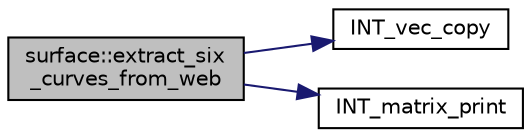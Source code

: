 digraph "surface::extract_six_curves_from_web"
{
  edge [fontname="Helvetica",fontsize="10",labelfontname="Helvetica",labelfontsize="10"];
  node [fontname="Helvetica",fontsize="10",shape=record];
  rankdir="LR";
  Node2409 [label="surface::extract_six\l_curves_from_web",height=0.2,width=0.4,color="black", fillcolor="grey75", style="filled", fontcolor="black"];
  Node2409 -> Node2410 [color="midnightblue",fontsize="10",style="solid",fontname="Helvetica"];
  Node2410 [label="INT_vec_copy",height=0.2,width=0.4,color="black", fillcolor="white", style="filled",URL="$df/dbf/sajeeb_8_c.html#ac2d875e27e009af6ec04d17254d11075"];
  Node2409 -> Node2411 [color="midnightblue",fontsize="10",style="solid",fontname="Helvetica"];
  Node2411 [label="INT_matrix_print",height=0.2,width=0.4,color="black", fillcolor="white", style="filled",URL="$d5/db4/io__and__os_8h.html#afd4180a24bef3a2b584668a4eaf607ff"];
}
